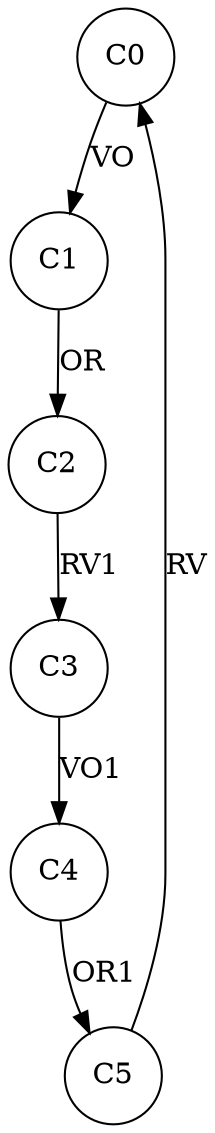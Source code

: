 digraph automaton {
node [shape = circle];
rankdir=TD;
C0 -> C1 [label="VO"];
C1 -> C2 [label="OR"];
C2 -> C3 [label="RV1"];
C3 -> C4 [label="VO1"];
C4 -> C5 [label="OR1"];
C5 -> C0 [label="RV"];
}
